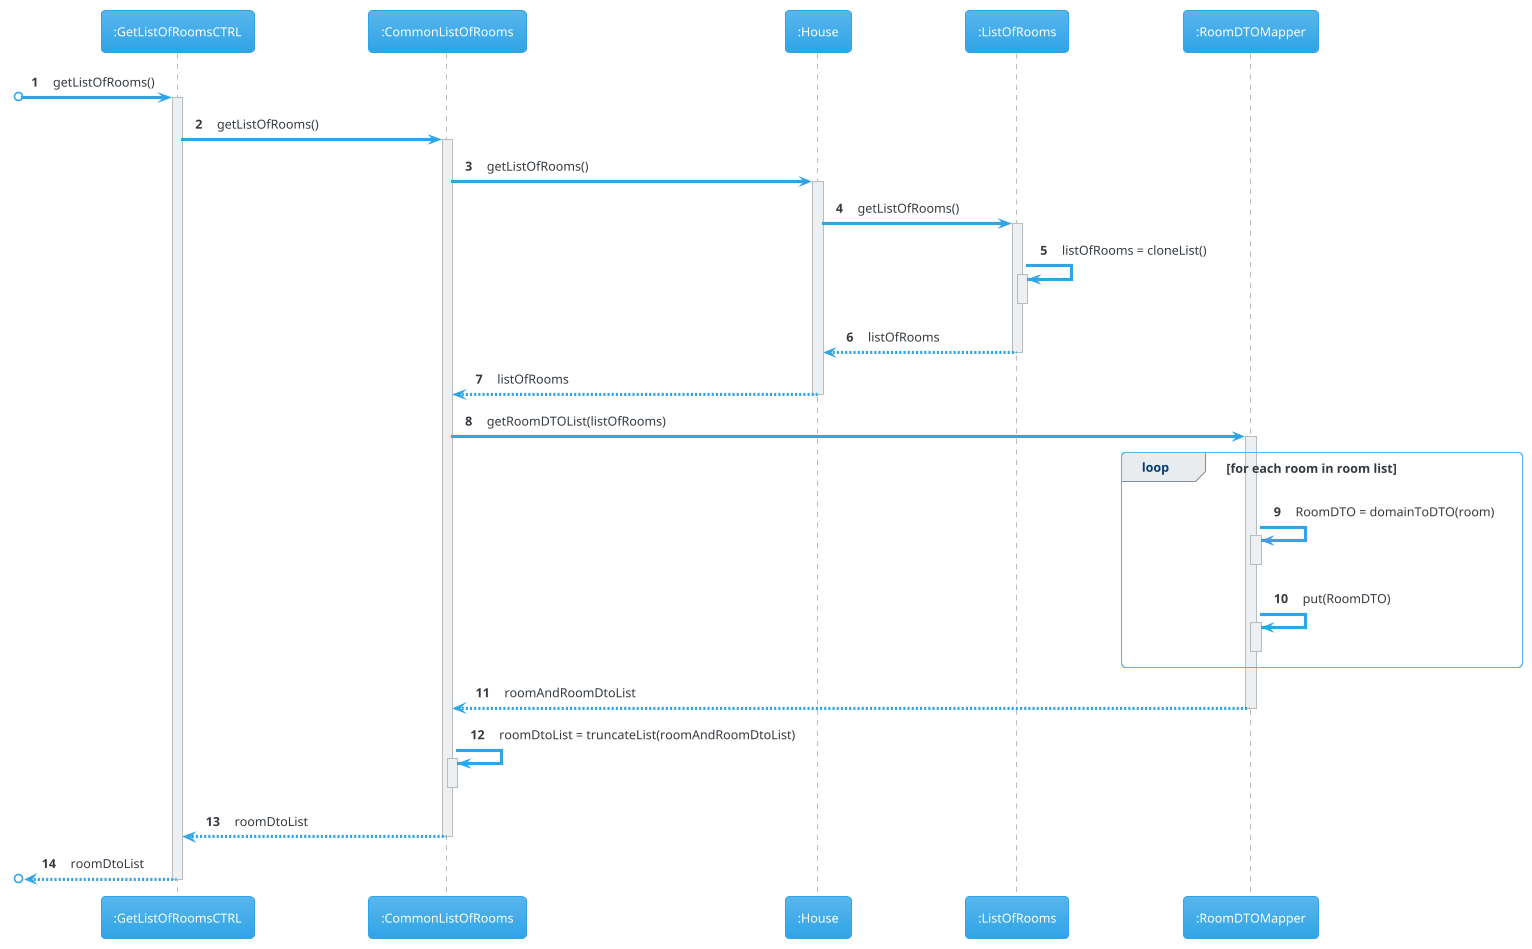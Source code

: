 @startuml
!theme cerulean
skinparam ParticipantPadding 50
autonumber

participant ":GetListOfRoomsCTRL" as CTRL
participant ":CommonListOfRooms" as CU
participant ":House" as h
participant ":ListOfRooms" as LR
participant ":RoomDTOMapper" as RDTM


[o-> CTRL : getListOfRooms()
activate CTRL
CTRL -> CU : getListOfRooms()
activate CU
CU -> h : getListOfRooms()
activate h
h -> LR : getListOfRooms()
activate LR
LR -> LR : listOfRooms = cloneList()
activate LR
deactivate LR
LR --> h : listOfRooms
deactivate LR
h --> CU : listOfRooms

deactivate h
CU -> RDTM : getRoomDTOList(listOfRooms)
activate RDTM
loop for each room in room list
RDTM -> RDTM : RoomDTO = domainToDTO(room)
activate RDTM
deactivate RDTM
RDTM -> RDTM : put(RoomDTO)
activate RDTM
deactivate RDTM
end loop
RDTM --> CU : roomAndRoomDtoList
deactivate RDTM
CU -> CU : roomDtoList = truncateList(roomAndRoomDtoList)
activate CU
deactivate CU
CU --> CTRL : roomDtoList
deactivate CU
[o<-- CTRL : roomDtoList
deactivate CTRL
@enduml